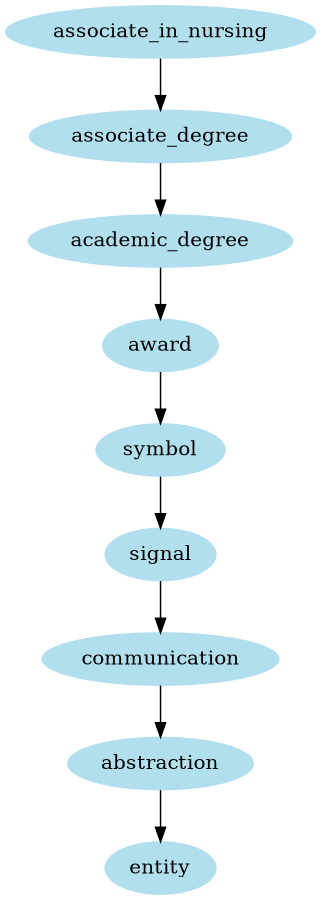 digraph unix {
	node [color=lightblue2 style=filled]
	size="6,6"
	associate_in_nursing -> associate_degree
	associate_degree -> academic_degree
	academic_degree -> award
	award -> symbol
	symbol -> signal
	signal -> communication
	communication -> abstraction
	abstraction -> entity
}
